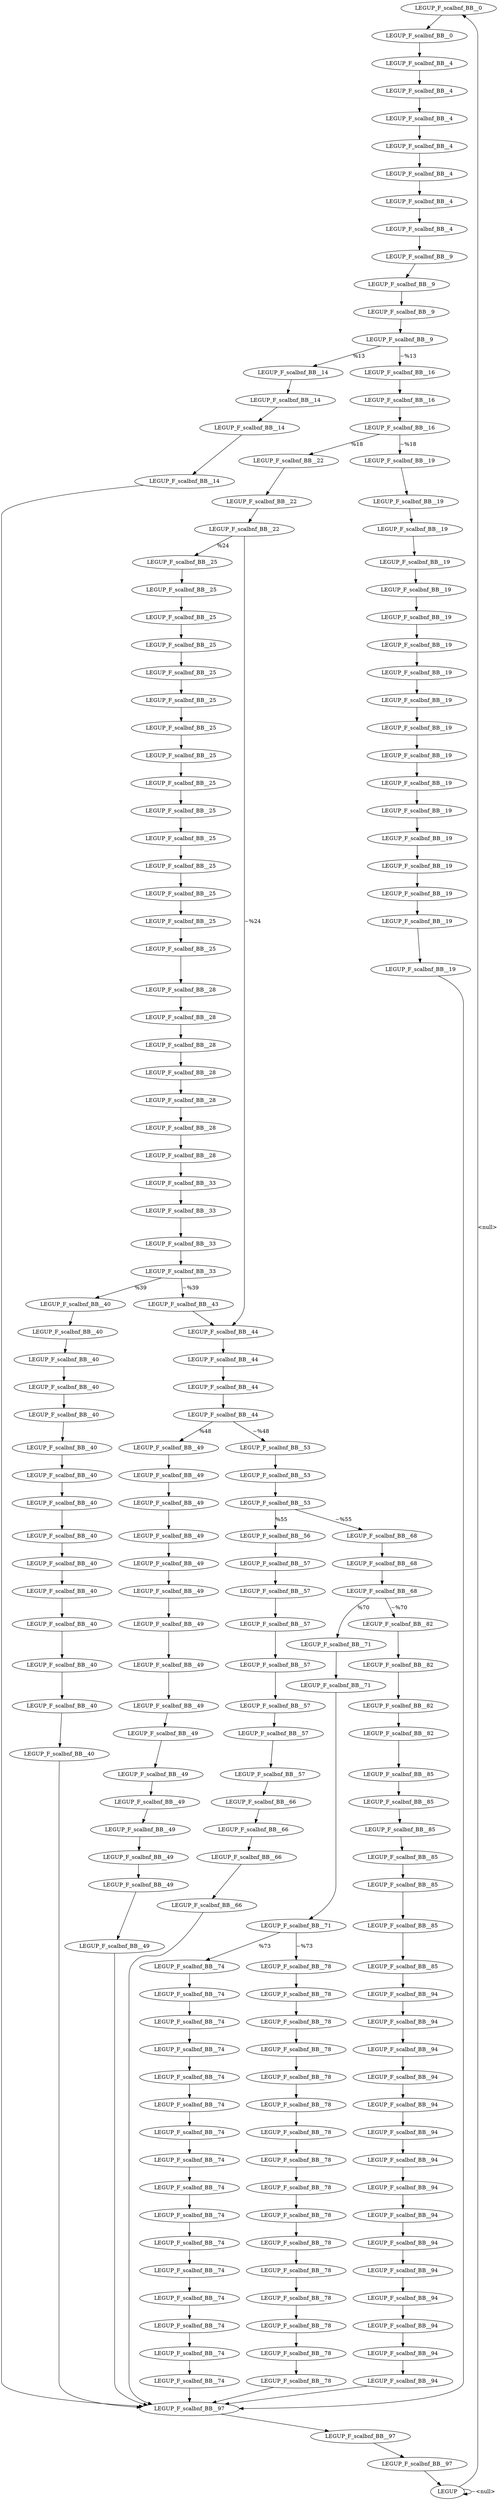 digraph {
Node0x2ce81d0[label="LEGUP_F_scalbnf_BB__0"];
Node0x2ce8030[label="LEGUP"];
Node0x2ce8030 -> Node0x2ce81d0[label="<null>"];
Node0x2ce8030 -> Node0x2ce8030[label="~<null>"];
Node0x2ce82a0[label="LEGUP_F_scalbnf_BB__0"];
Node0x2ce81d0 -> Node0x2ce82a0;
Node0x2ce8370[label="LEGUP_F_scalbnf_BB__4"];
Node0x2ce82a0 -> Node0x2ce8370;
Node0x2ce8440[label="LEGUP_F_scalbnf_BB__4"];
Node0x2ce8370 -> Node0x2ce8440;
Node0x2ce8510[label="LEGUP_F_scalbnf_BB__4"];
Node0x2ce8440 -> Node0x2ce8510;
Node0x2ce85e0[label="LEGUP_F_scalbnf_BB__4"];
Node0x2ce8510 -> Node0x2ce85e0;
Node0x2ce86b0[label="LEGUP_F_scalbnf_BB__4"];
Node0x2ce85e0 -> Node0x2ce86b0;
Node0x2ce8780[label="LEGUP_F_scalbnf_BB__4"];
Node0x2ce86b0 -> Node0x2ce8780;
Node0x2ce8850[label="LEGUP_F_scalbnf_BB__4"];
Node0x2ce8780 -> Node0x2ce8850;
Node0x2ce8920[label="LEGUP_F_scalbnf_BB__9"];
Node0x2ce8850 -> Node0x2ce8920;
Node0x2ce89f0[label="LEGUP_F_scalbnf_BB__9"];
Node0x2ce8920 -> Node0x2ce89f0;
Node0x2ce8ac0[label="LEGUP_F_scalbnf_BB__9"];
Node0x2ce89f0 -> Node0x2ce8ac0;
Node0x2ce8b90[label="LEGUP_F_scalbnf_BB__9"];
Node0x2ce8ac0 -> Node0x2ce8b90;
Node0x2ce8c60[label="LEGUP_F_scalbnf_BB__14"];
Node0x2ce8b90 -> Node0x2ce8c60[label="%13"];
Node0x2ce8fa0[label="LEGUP_F_scalbnf_BB__16"];
Node0x2ce8b90 -> Node0x2ce8fa0[label="~%13"];
Node0x2ce8d30[label="LEGUP_F_scalbnf_BB__14"];
Node0x2ce8c60 -> Node0x2ce8d30;
Node0x2ce8e00[label="LEGUP_F_scalbnf_BB__14"];
Node0x2ce8d30 -> Node0x2ce8e00;
Node0x2ce8ed0[label="LEGUP_F_scalbnf_BB__14"];
Node0x2ce8e00 -> Node0x2ce8ed0;
Node0x2cf36b0[label="LEGUP_F_scalbnf_BB__97"];
Node0x2ce8ed0 -> Node0x2cf36b0;
Node0x2ce9070[label="LEGUP_F_scalbnf_BB__16"];
Node0x2ce8fa0 -> Node0x2ce9070;
Node0x2ce9140[label="LEGUP_F_scalbnf_BB__16"];
Node0x2ce9070 -> Node0x2ce9140;
Node0x2cea0b0[label="LEGUP_F_scalbnf_BB__22"];
Node0x2ce9140 -> Node0x2cea0b0[label="%18"];
Node0x2ce9210[label="LEGUP_F_scalbnf_BB__19"];
Node0x2ce9140 -> Node0x2ce9210[label="~%18"];
Node0x2ce92e0[label="LEGUP_F_scalbnf_BB__19"];
Node0x2ce9210 -> Node0x2ce92e0;
Node0x2ce93b0[label="LEGUP_F_scalbnf_BB__19"];
Node0x2ce92e0 -> Node0x2ce93b0;
Node0x2ce9480[label="LEGUP_F_scalbnf_BB__19"];
Node0x2ce93b0 -> Node0x2ce9480;
Node0x2ce9550[label="LEGUP_F_scalbnf_BB__19"];
Node0x2ce9480 -> Node0x2ce9550;
Node0x2ce9620[label="LEGUP_F_scalbnf_BB__19"];
Node0x2ce9550 -> Node0x2ce9620;
Node0x2ce96f0[label="LEGUP_F_scalbnf_BB__19"];
Node0x2ce9620 -> Node0x2ce96f0;
Node0x2ce97c0[label="LEGUP_F_scalbnf_BB__19"];
Node0x2ce96f0 -> Node0x2ce97c0;
Node0x2ce9890[label="LEGUP_F_scalbnf_BB__19"];
Node0x2ce97c0 -> Node0x2ce9890;
Node0x2ce9960[label="LEGUP_F_scalbnf_BB__19"];
Node0x2ce9890 -> Node0x2ce9960;
Node0x2ce9a30[label="LEGUP_F_scalbnf_BB__19"];
Node0x2ce9960 -> Node0x2ce9a30;
Node0x2ce9b00[label="LEGUP_F_scalbnf_BB__19"];
Node0x2ce9a30 -> Node0x2ce9b00;
Node0x2ce9bd0[label="LEGUP_F_scalbnf_BB__19"];
Node0x2ce9b00 -> Node0x2ce9bd0;
Node0x2ce9ca0[label="LEGUP_F_scalbnf_BB__19"];
Node0x2ce9bd0 -> Node0x2ce9ca0;
Node0x2ce9d70[label="LEGUP_F_scalbnf_BB__19"];
Node0x2ce9ca0 -> Node0x2ce9d70;
Node0x2ce9e40[label="LEGUP_F_scalbnf_BB__19"];
Node0x2ce9d70 -> Node0x2ce9e40;
Node0x2ce9f10[label="LEGUP_F_scalbnf_BB__19"];
Node0x2ce9e40 -> Node0x2ce9f10;
Node0x2ce9fe0[label="LEGUP_F_scalbnf_BB__19"];
Node0x2ce9f10 -> Node0x2ce9fe0;
Node0x2ce9fe0 -> Node0x2cf36b0;
Node0x2cea180[label="LEGUP_F_scalbnf_BB__22"];
Node0x2cea0b0 -> Node0x2cea180;
Node0x2cea250[label="LEGUP_F_scalbnf_BB__22"];
Node0x2cea180 -> Node0x2cea250;
Node0x2cea320[label="LEGUP_F_scalbnf_BB__25"];
Node0x2cea250 -> Node0x2cea320[label="%24"];
Node0x2cecd80[label="LEGUP_F_scalbnf_BB__44"];
Node0x2cea250 -> Node0x2cecd80[label="~%24"];
Node0x2cea3f0[label="LEGUP_F_scalbnf_BB__25"];
Node0x2cea320 -> Node0x2cea3f0;
Node0x2cea4c0[label="LEGUP_F_scalbnf_BB__25"];
Node0x2cea3f0 -> Node0x2cea4c0;
Node0x2cea590[label="LEGUP_F_scalbnf_BB__25"];
Node0x2cea4c0 -> Node0x2cea590;
Node0x2cea660[label="LEGUP_F_scalbnf_BB__25"];
Node0x2cea590 -> Node0x2cea660;
Node0x2cea730[label="LEGUP_F_scalbnf_BB__25"];
Node0x2cea660 -> Node0x2cea730;
Node0x2cea800[label="LEGUP_F_scalbnf_BB__25"];
Node0x2cea730 -> Node0x2cea800;
Node0x2cea8d0[label="LEGUP_F_scalbnf_BB__25"];
Node0x2cea800 -> Node0x2cea8d0;
Node0x2cea9a0[label="LEGUP_F_scalbnf_BB__25"];
Node0x2cea8d0 -> Node0x2cea9a0;
Node0x2ceaa70[label="LEGUP_F_scalbnf_BB__25"];
Node0x2cea9a0 -> Node0x2ceaa70;
Node0x2ceab80[label="LEGUP_F_scalbnf_BB__25"];
Node0x2ceaa70 -> Node0x2ceab80;
Node0x2ceac90[label="LEGUP_F_scalbnf_BB__25"];
Node0x2ceab80 -> Node0x2ceac90;
Node0x2ceada0[label="LEGUP_F_scalbnf_BB__25"];
Node0x2ceac90 -> Node0x2ceada0;
Node0x2ceaeb0[label="LEGUP_F_scalbnf_BB__25"];
Node0x2ceada0 -> Node0x2ceaeb0;
Node0x2ceafc0[label="LEGUP_F_scalbnf_BB__25"];
Node0x2ceaeb0 -> Node0x2ceafc0;
Node0x2ceb0d0[label="LEGUP_F_scalbnf_BB__28"];
Node0x2ceafc0 -> Node0x2ceb0d0;
Node0x2ceb1e0[label="LEGUP_F_scalbnf_BB__28"];
Node0x2ceb0d0 -> Node0x2ceb1e0;
Node0x2ceb2f0[label="LEGUP_F_scalbnf_BB__28"];
Node0x2ceb1e0 -> Node0x2ceb2f0;
Node0x2ceb400[label="LEGUP_F_scalbnf_BB__28"];
Node0x2ceb2f0 -> Node0x2ceb400;
Node0x2ceb510[label="LEGUP_F_scalbnf_BB__28"];
Node0x2ceb400 -> Node0x2ceb510;
Node0x2ceb620[label="LEGUP_F_scalbnf_BB__28"];
Node0x2ceb510 -> Node0x2ceb620;
Node0x2ceb730[label="LEGUP_F_scalbnf_BB__28"];
Node0x2ceb620 -> Node0x2ceb730;
Node0x2ceb840[label="LEGUP_F_scalbnf_BB__33"];
Node0x2ceb730 -> Node0x2ceb840;
Node0x2ceb950[label="LEGUP_F_scalbnf_BB__33"];
Node0x2ceb840 -> Node0x2ceb950;
Node0x2ceba60[label="LEGUP_F_scalbnf_BB__33"];
Node0x2ceb950 -> Node0x2ceba60;
Node0x2cebb70[label="LEGUP_F_scalbnf_BB__33"];
Node0x2ceba60 -> Node0x2cebb70;
Node0x2cebc80[label="LEGUP_F_scalbnf_BB__40"];
Node0x2cebb70 -> Node0x2cebc80[label="%39"];
Node0x2cecc70[label="LEGUP_F_scalbnf_BB__43"];
Node0x2cebb70 -> Node0x2cecc70[label="~%39"];
Node0x2cebd90[label="LEGUP_F_scalbnf_BB__40"];
Node0x2cebc80 -> Node0x2cebd90;
Node0x2cebea0[label="LEGUP_F_scalbnf_BB__40"];
Node0x2cebd90 -> Node0x2cebea0;
Node0x2cebfb0[label="LEGUP_F_scalbnf_BB__40"];
Node0x2cebea0 -> Node0x2cebfb0;
Node0x2cec0c0[label="LEGUP_F_scalbnf_BB__40"];
Node0x2cebfb0 -> Node0x2cec0c0;
Node0x2cec1d0[label="LEGUP_F_scalbnf_BB__40"];
Node0x2cec0c0 -> Node0x2cec1d0;
Node0x2cec2e0[label="LEGUP_F_scalbnf_BB__40"];
Node0x2cec1d0 -> Node0x2cec2e0;
Node0x2cec3f0[label="LEGUP_F_scalbnf_BB__40"];
Node0x2cec2e0 -> Node0x2cec3f0;
Node0x2cec500[label="LEGUP_F_scalbnf_BB__40"];
Node0x2cec3f0 -> Node0x2cec500;
Node0x2cec610[label="LEGUP_F_scalbnf_BB__40"];
Node0x2cec500 -> Node0x2cec610;
Node0x2cec720[label="LEGUP_F_scalbnf_BB__40"];
Node0x2cec610 -> Node0x2cec720;
Node0x2cec830[label="LEGUP_F_scalbnf_BB__40"];
Node0x2cec720 -> Node0x2cec830;
Node0x2cec940[label="LEGUP_F_scalbnf_BB__40"];
Node0x2cec830 -> Node0x2cec940;
Node0x2ceca50[label="LEGUP_F_scalbnf_BB__40"];
Node0x2cec940 -> Node0x2ceca50;
Node0x2cecb60[label="LEGUP_F_scalbnf_BB__40"];
Node0x2ceca50 -> Node0x2cecb60;
Node0x2cecb60 -> Node0x2cf36b0;
Node0x2cecc70 -> Node0x2cecd80;
Node0x2cece90[label="LEGUP_F_scalbnf_BB__44"];
Node0x2cecd80 -> Node0x2cece90;
Node0x2cecfa0[label="LEGUP_F_scalbnf_BB__44"];
Node0x2cece90 -> Node0x2cecfa0;
Node0x2ced0b0[label="LEGUP_F_scalbnf_BB__44"];
Node0x2cecfa0 -> Node0x2ced0b0;
Node0x2ced1c0[label="LEGUP_F_scalbnf_BB__49"];
Node0x2ced0b0 -> Node0x2ced1c0[label="%48"];
Node0x2cee2c0[label="LEGUP_F_scalbnf_BB__53"];
Node0x2ced0b0 -> Node0x2cee2c0[label="~%48"];
Node0x2ced2d0[label="LEGUP_F_scalbnf_BB__49"];
Node0x2ced1c0 -> Node0x2ced2d0;
Node0x2ced3e0[label="LEGUP_F_scalbnf_BB__49"];
Node0x2ced2d0 -> Node0x2ced3e0;
Node0x2ced4f0[label="LEGUP_F_scalbnf_BB__49"];
Node0x2ced3e0 -> Node0x2ced4f0;
Node0x2ced600[label="LEGUP_F_scalbnf_BB__49"];
Node0x2ced4f0 -> Node0x2ced600;
Node0x2ced710[label="LEGUP_F_scalbnf_BB__49"];
Node0x2ced600 -> Node0x2ced710;
Node0x2ced820[label="LEGUP_F_scalbnf_BB__49"];
Node0x2ced710 -> Node0x2ced820;
Node0x2ced930[label="LEGUP_F_scalbnf_BB__49"];
Node0x2ced820 -> Node0x2ced930;
Node0x2ceda40[label="LEGUP_F_scalbnf_BB__49"];
Node0x2ced930 -> Node0x2ceda40;
Node0x2cedb50[label="LEGUP_F_scalbnf_BB__49"];
Node0x2ceda40 -> Node0x2cedb50;
Node0x2cedc60[label="LEGUP_F_scalbnf_BB__49"];
Node0x2cedb50 -> Node0x2cedc60;
Node0x2cedd70[label="LEGUP_F_scalbnf_BB__49"];
Node0x2cedc60 -> Node0x2cedd70;
Node0x2cede80[label="LEGUP_F_scalbnf_BB__49"];
Node0x2cedd70 -> Node0x2cede80;
Node0x2cedf90[label="LEGUP_F_scalbnf_BB__49"];
Node0x2cede80 -> Node0x2cedf90;
Node0x2cee0a0[label="LEGUP_F_scalbnf_BB__49"];
Node0x2cedf90 -> Node0x2cee0a0;
Node0x2cee1b0[label="LEGUP_F_scalbnf_BB__49"];
Node0x2cee0a0 -> Node0x2cee1b0;
Node0x2cee1b0 -> Node0x2cf36b0;
Node0x2cee3d0[label="LEGUP_F_scalbnf_BB__53"];
Node0x2cee2c0 -> Node0x2cee3d0;
Node0x2cee4e0[label="LEGUP_F_scalbnf_BB__53"];
Node0x2cee3d0 -> Node0x2cee4e0;
Node0x2cee5f0[label="LEGUP_F_scalbnf_BB__56"];
Node0x2cee4e0 -> Node0x2cee5f0[label="%55"];
Node0x2cef2b0[label="LEGUP_F_scalbnf_BB__68"];
Node0x2cee4e0 -> Node0x2cef2b0[label="~%55"];
Node0x2cee700[label="LEGUP_F_scalbnf_BB__57"];
Node0x2cee5f0 -> Node0x2cee700;
Node0x2cee810[label="LEGUP_F_scalbnf_BB__57"];
Node0x2cee700 -> Node0x2cee810;
Node0x2cee920[label="LEGUP_F_scalbnf_BB__57"];
Node0x2cee810 -> Node0x2cee920;
Node0x2ceea30[label="LEGUP_F_scalbnf_BB__57"];
Node0x2cee920 -> Node0x2ceea30;
Node0x2ceeb40[label="LEGUP_F_scalbnf_BB__57"];
Node0x2ceea30 -> Node0x2ceeb40;
Node0x2ceec50[label="LEGUP_F_scalbnf_BB__57"];
Node0x2ceeb40 -> Node0x2ceec50;
Node0x2ceed60[label="LEGUP_F_scalbnf_BB__57"];
Node0x2ceec50 -> Node0x2ceed60;
Node0x2ceee70[label="LEGUP_F_scalbnf_BB__66"];
Node0x2ceed60 -> Node0x2ceee70;
Node0x2ceef80[label="LEGUP_F_scalbnf_BB__66"];
Node0x2ceee70 -> Node0x2ceef80;
Node0x2cef090[label="LEGUP_F_scalbnf_BB__66"];
Node0x2ceef80 -> Node0x2cef090;
Node0x2cef1a0[label="LEGUP_F_scalbnf_BB__66"];
Node0x2cef090 -> Node0x2cef1a0;
Node0x2cef1a0 -> Node0x2cf36b0;
Node0x2cef3c0[label="LEGUP_F_scalbnf_BB__68"];
Node0x2cef2b0 -> Node0x2cef3c0;
Node0x2cef4d0[label="LEGUP_F_scalbnf_BB__68"];
Node0x2cef3c0 -> Node0x2cef4d0;
Node0x2cef5e0[label="LEGUP_F_scalbnf_BB__71"];
Node0x2cef4d0 -> Node0x2cef5e0[label="%70"];
Node0x2cf1b10[label="LEGUP_F_scalbnf_BB__82"];
Node0x2cef4d0 -> Node0x2cf1b10[label="~%70"];
Node0x2cef6f0[label="LEGUP_F_scalbnf_BB__71"];
Node0x2cef5e0 -> Node0x2cef6f0;
Node0x2cef800[label="LEGUP_F_scalbnf_BB__71"];
Node0x2cef6f0 -> Node0x2cef800;
Node0x2cef910[label="LEGUP_F_scalbnf_BB__74"];
Node0x2cef800 -> Node0x2cef910[label="%73"];
Node0x2cf0a10[label="LEGUP_F_scalbnf_BB__78"];
Node0x2cef800 -> Node0x2cf0a10[label="~%73"];
Node0x2cefa20[label="LEGUP_F_scalbnf_BB__74"];
Node0x2cef910 -> Node0x2cefa20;
Node0x2cefb30[label="LEGUP_F_scalbnf_BB__74"];
Node0x2cefa20 -> Node0x2cefb30;
Node0x2cefc40[label="LEGUP_F_scalbnf_BB__74"];
Node0x2cefb30 -> Node0x2cefc40;
Node0x2cefd50[label="LEGUP_F_scalbnf_BB__74"];
Node0x2cefc40 -> Node0x2cefd50;
Node0x2cefe60[label="LEGUP_F_scalbnf_BB__74"];
Node0x2cefd50 -> Node0x2cefe60;
Node0x2ceff70[label="LEGUP_F_scalbnf_BB__74"];
Node0x2cefe60 -> Node0x2ceff70;
Node0x2cf0080[label="LEGUP_F_scalbnf_BB__74"];
Node0x2ceff70 -> Node0x2cf0080;
Node0x2cf0190[label="LEGUP_F_scalbnf_BB__74"];
Node0x2cf0080 -> Node0x2cf0190;
Node0x2cf02a0[label="LEGUP_F_scalbnf_BB__74"];
Node0x2cf0190 -> Node0x2cf02a0;
Node0x2cf03b0[label="LEGUP_F_scalbnf_BB__74"];
Node0x2cf02a0 -> Node0x2cf03b0;
Node0x2cf04c0[label="LEGUP_F_scalbnf_BB__74"];
Node0x2cf03b0 -> Node0x2cf04c0;
Node0x2cf05d0[label="LEGUP_F_scalbnf_BB__74"];
Node0x2cf04c0 -> Node0x2cf05d0;
Node0x2cf06e0[label="LEGUP_F_scalbnf_BB__74"];
Node0x2cf05d0 -> Node0x2cf06e0;
Node0x2cf07f0[label="LEGUP_F_scalbnf_BB__74"];
Node0x2cf06e0 -> Node0x2cf07f0;
Node0x2cf0900[label="LEGUP_F_scalbnf_BB__74"];
Node0x2cf07f0 -> Node0x2cf0900;
Node0x2cf0900 -> Node0x2cf36b0;
Node0x2cf0b20[label="LEGUP_F_scalbnf_BB__78"];
Node0x2cf0a10 -> Node0x2cf0b20;
Node0x2cf0c30[label="LEGUP_F_scalbnf_BB__78"];
Node0x2cf0b20 -> Node0x2cf0c30;
Node0x2cf0d40[label="LEGUP_F_scalbnf_BB__78"];
Node0x2cf0c30 -> Node0x2cf0d40;
Node0x2cf0e50[label="LEGUP_F_scalbnf_BB__78"];
Node0x2cf0d40 -> Node0x2cf0e50;
Node0x2cf0f60[label="LEGUP_F_scalbnf_BB__78"];
Node0x2cf0e50 -> Node0x2cf0f60;
Node0x2cf1070[label="LEGUP_F_scalbnf_BB__78"];
Node0x2cf0f60 -> Node0x2cf1070;
Node0x2cf1180[label="LEGUP_F_scalbnf_BB__78"];
Node0x2cf1070 -> Node0x2cf1180;
Node0x2cf1290[label="LEGUP_F_scalbnf_BB__78"];
Node0x2cf1180 -> Node0x2cf1290;
Node0x2cf13a0[label="LEGUP_F_scalbnf_BB__78"];
Node0x2cf1290 -> Node0x2cf13a0;
Node0x2cf14b0[label="LEGUP_F_scalbnf_BB__78"];
Node0x2cf13a0 -> Node0x2cf14b0;
Node0x2cf15c0[label="LEGUP_F_scalbnf_BB__78"];
Node0x2cf14b0 -> Node0x2cf15c0;
Node0x2cf16d0[label="LEGUP_F_scalbnf_BB__78"];
Node0x2cf15c0 -> Node0x2cf16d0;
Node0x2cf17e0[label="LEGUP_F_scalbnf_BB__78"];
Node0x2cf16d0 -> Node0x2cf17e0;
Node0x2cf18f0[label="LEGUP_F_scalbnf_BB__78"];
Node0x2cf17e0 -> Node0x2cf18f0;
Node0x2cf1a00[label="LEGUP_F_scalbnf_BB__78"];
Node0x2cf18f0 -> Node0x2cf1a00;
Node0x2cf1a00 -> Node0x2cf36b0;
Node0x2cf1c20[label="LEGUP_F_scalbnf_BB__82"];
Node0x2cf1b10 -> Node0x2cf1c20;
Node0x2cf1d30[label="LEGUP_F_scalbnf_BB__82"];
Node0x2cf1c20 -> Node0x2cf1d30;
Node0x2cf1e40[label="LEGUP_F_scalbnf_BB__82"];
Node0x2cf1d30 -> Node0x2cf1e40;
Node0x2cf1f50[label="LEGUP_F_scalbnf_BB__85"];
Node0x2cf1e40 -> Node0x2cf1f50;
Node0x2cf2060[label="LEGUP_F_scalbnf_BB__85"];
Node0x2cf1f50 -> Node0x2cf2060;
Node0x2cf2170[label="LEGUP_F_scalbnf_BB__85"];
Node0x2cf2060 -> Node0x2cf2170;
Node0x2cf2280[label="LEGUP_F_scalbnf_BB__85"];
Node0x2cf2170 -> Node0x2cf2280;
Node0x2cf2390[label="LEGUP_F_scalbnf_BB__85"];
Node0x2cf2280 -> Node0x2cf2390;
Node0x2cf24a0[label="LEGUP_F_scalbnf_BB__85"];
Node0x2cf2390 -> Node0x2cf24a0;
Node0x2cf25b0[label="LEGUP_F_scalbnf_BB__85"];
Node0x2cf24a0 -> Node0x2cf25b0;
Node0x2cf26c0[label="LEGUP_F_scalbnf_BB__94"];
Node0x2cf25b0 -> Node0x2cf26c0;
Node0x2cf27d0[label="LEGUP_F_scalbnf_BB__94"];
Node0x2cf26c0 -> Node0x2cf27d0;
Node0x2cf28e0[label="LEGUP_F_scalbnf_BB__94"];
Node0x2cf27d0 -> Node0x2cf28e0;
Node0x2cf29f0[label="LEGUP_F_scalbnf_BB__94"];
Node0x2cf28e0 -> Node0x2cf29f0;
Node0x2cf2b00[label="LEGUP_F_scalbnf_BB__94"];
Node0x2cf29f0 -> Node0x2cf2b00;
Node0x2cf2c10[label="LEGUP_F_scalbnf_BB__94"];
Node0x2cf2b00 -> Node0x2cf2c10;
Node0x2cf2d20[label="LEGUP_F_scalbnf_BB__94"];
Node0x2cf2c10 -> Node0x2cf2d20;
Node0x2cf2e30[label="LEGUP_F_scalbnf_BB__94"];
Node0x2cf2d20 -> Node0x2cf2e30;
Node0x2cf2f40[label="LEGUP_F_scalbnf_BB__94"];
Node0x2cf2e30 -> Node0x2cf2f40;
Node0x2cf3050[label="LEGUP_F_scalbnf_BB__94"];
Node0x2cf2f40 -> Node0x2cf3050;
Node0x2cf3160[label="LEGUP_F_scalbnf_BB__94"];
Node0x2cf3050 -> Node0x2cf3160;
Node0x2cf3270[label="LEGUP_F_scalbnf_BB__94"];
Node0x2cf3160 -> Node0x2cf3270;
Node0x2cf3380[label="LEGUP_F_scalbnf_BB__94"];
Node0x2cf3270 -> Node0x2cf3380;
Node0x2cf3490[label="LEGUP_F_scalbnf_BB__94"];
Node0x2cf3380 -> Node0x2cf3490;
Node0x2cf35a0[label="LEGUP_F_scalbnf_BB__94"];
Node0x2cf3490 -> Node0x2cf35a0;
Node0x2cf35a0 -> Node0x2cf36b0;
Node0x2cf37c0[label="LEGUP_F_scalbnf_BB__97"];
Node0x2cf36b0 -> Node0x2cf37c0;
Node0x2cf38d0[label="LEGUP_F_scalbnf_BB__97"];
Node0x2cf37c0 -> Node0x2cf38d0;
Node0x2cf38d0 -> Node0x2ce8030;
}
